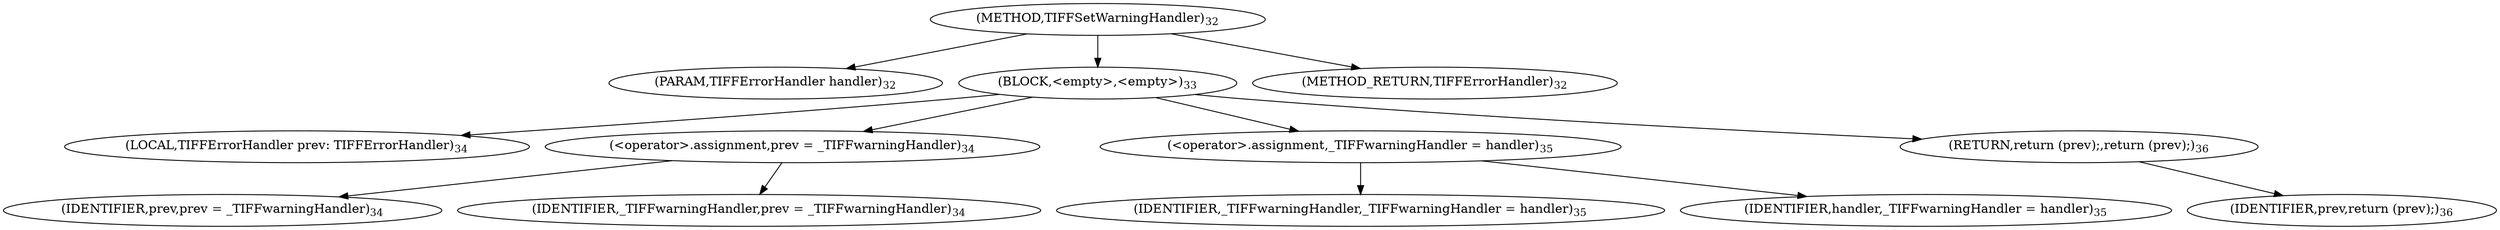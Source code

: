 digraph "TIFFSetWarningHandler" {  
"45150" [label = <(METHOD,TIFFSetWarningHandler)<SUB>32</SUB>> ]
"45151" [label = <(PARAM,TIFFErrorHandler handler)<SUB>32</SUB>> ]
"45152" [label = <(BLOCK,&lt;empty&gt;,&lt;empty&gt;)<SUB>33</SUB>> ]
"45153" [label = <(LOCAL,TIFFErrorHandler prev: TIFFErrorHandler)<SUB>34</SUB>> ]
"45154" [label = <(&lt;operator&gt;.assignment,prev = _TIFFwarningHandler)<SUB>34</SUB>> ]
"45155" [label = <(IDENTIFIER,prev,prev = _TIFFwarningHandler)<SUB>34</SUB>> ]
"45156" [label = <(IDENTIFIER,_TIFFwarningHandler,prev = _TIFFwarningHandler)<SUB>34</SUB>> ]
"45157" [label = <(&lt;operator&gt;.assignment,_TIFFwarningHandler = handler)<SUB>35</SUB>> ]
"45158" [label = <(IDENTIFIER,_TIFFwarningHandler,_TIFFwarningHandler = handler)<SUB>35</SUB>> ]
"45159" [label = <(IDENTIFIER,handler,_TIFFwarningHandler = handler)<SUB>35</SUB>> ]
"45160" [label = <(RETURN,return (prev);,return (prev);)<SUB>36</SUB>> ]
"45161" [label = <(IDENTIFIER,prev,return (prev);)<SUB>36</SUB>> ]
"45162" [label = <(METHOD_RETURN,TIFFErrorHandler)<SUB>32</SUB>> ]
  "45150" -> "45151" 
  "45150" -> "45152" 
  "45150" -> "45162" 
  "45152" -> "45153" 
  "45152" -> "45154" 
  "45152" -> "45157" 
  "45152" -> "45160" 
  "45154" -> "45155" 
  "45154" -> "45156" 
  "45157" -> "45158" 
  "45157" -> "45159" 
  "45160" -> "45161" 
}
